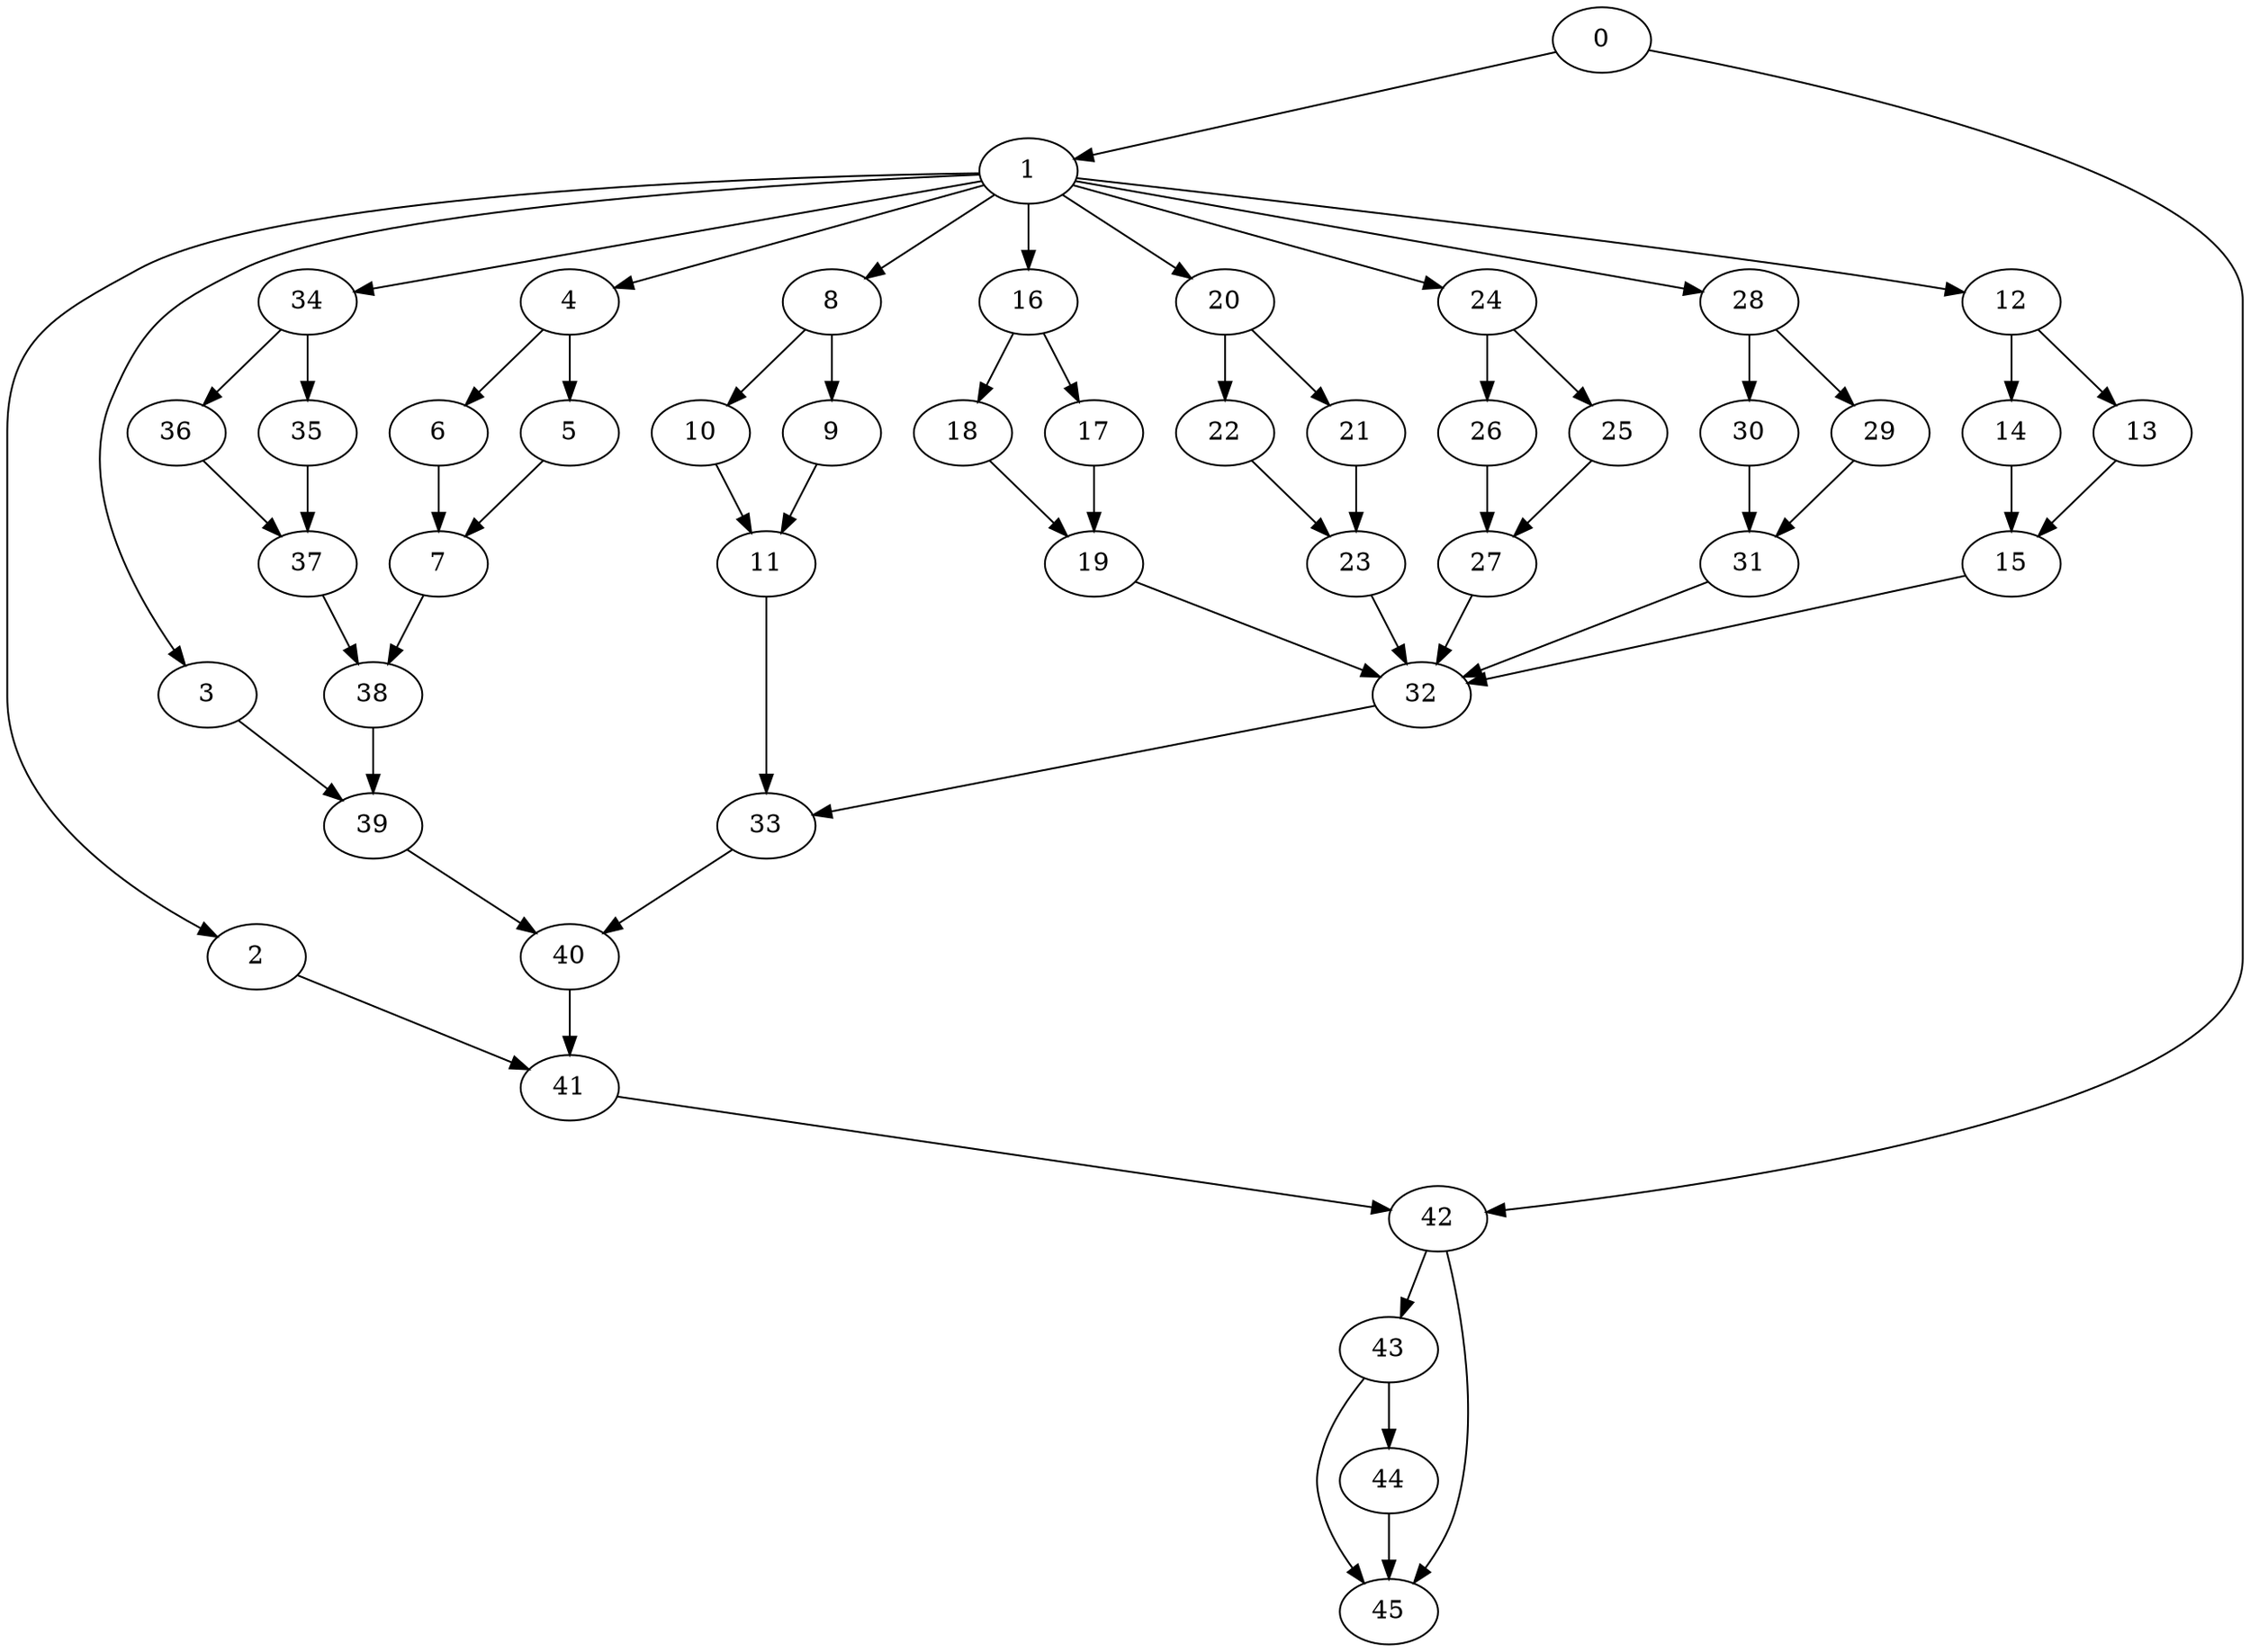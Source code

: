 digraph {
	0
	1
	2
	3
	4
	5
	6
	7
	8
	9
	10
	11
	12
	13
	14
	15
	16
	17
	18
	19
	20
	21
	22
	23
	24
	25
	26
	27
	28
	29
	30
	31
	32
	33
	34
	35
	36
	37
	38
	39
	40
	41
	42
	43
	44
	45
	28 -> 29
	34 -> 35
	34 -> 36
	1 -> 2
	5 -> 7
	6 -> 7
	13 -> 15
	14 -> 15
	20 -> 22
	31 -> 32
	15 -> 32
	19 -> 32
	23 -> 32
	27 -> 32
	11 -> 33
	32 -> 33
	1 -> 34
	2 -> 41
	40 -> 41
	1 -> 20
	22 -> 23
	21 -> 23
	3 -> 39
	38 -> 39
	1 -> 8
	10 -> 11
	9 -> 11
	1 -> 12
	12 -> 13
	16 -> 18
	33 -> 40
	39 -> 40
	0 -> 42
	41 -> 42
	42 -> 43
	4 -> 5
	12 -> 14
	16 -> 17
	42 -> 45
	43 -> 45
	44 -> 45
	1 -> 4
	1 -> 16
	1 -> 24
	24 -> 26
	1 -> 3
	8 -> 9
	25 -> 27
	26 -> 27
	28 -> 30
	29 -> 31
	30 -> 31
	35 -> 37
	36 -> 37
	7 -> 38
	37 -> 38
	20 -> 21
	24 -> 25
	1 -> 28
	43 -> 44
	0 -> 1
	4 -> 6
	8 -> 10
	17 -> 19
	18 -> 19
}
